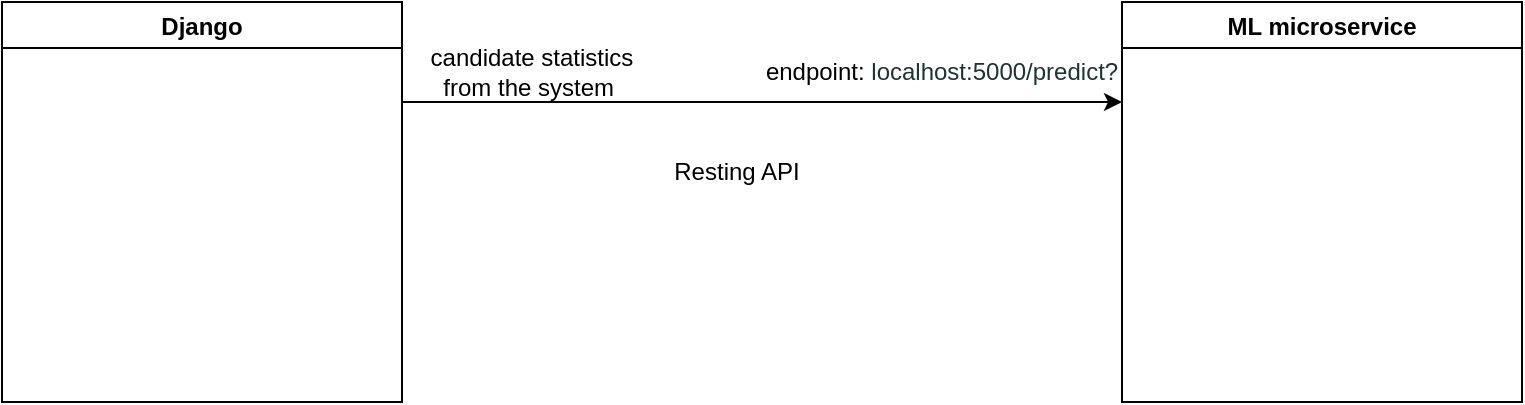 <mxfile version="15.7.0" type="github">
  <diagram id="p9we1PREpxg-fU_-aA_i" name="Page-1">
    <mxGraphModel dx="652" dy="340" grid="1" gridSize="10" guides="1" tooltips="1" connect="1" arrows="1" fold="1" page="1" pageScale="1" pageWidth="850" pageHeight="1100" math="0" shadow="0">
      <root>
        <mxCell id="0" />
        <mxCell id="1" parent="0" />
        <mxCell id="DfuxY6AN9QbSYxq4S6AP-1" value="Django" style="swimlane;" vertex="1" parent="1">
          <mxGeometry x="30" y="440" width="200" height="200" as="geometry" />
        </mxCell>
        <mxCell id="DfuxY6AN9QbSYxq4S6AP-2" value="" style="endArrow=classic;html=1;rounded=0;exitX=1;exitY=0.25;exitDx=0;exitDy=0;entryX=0;entryY=0.25;entryDx=0;entryDy=0;" edge="1" parent="1" source="DfuxY6AN9QbSYxq4S6AP-1" target="DfuxY6AN9QbSYxq4S6AP-3">
          <mxGeometry width="50" height="50" relative="1" as="geometry">
            <mxPoint x="400" y="590" as="sourcePoint" />
            <mxPoint x="600" y="500" as="targetPoint" />
          </mxGeometry>
        </mxCell>
        <mxCell id="DfuxY6AN9QbSYxq4S6AP-3" value="ML microservice" style="swimlane;" vertex="1" parent="1">
          <mxGeometry x="590" y="440" width="200" height="200" as="geometry" />
        </mxCell>
        <mxCell id="DfuxY6AN9QbSYxq4S6AP-4" value="Resting API" style="text;html=1;strokeColor=none;fillColor=none;align=center;verticalAlign=middle;whiteSpace=wrap;rounded=0;" vertex="1" parent="1">
          <mxGeometry x="350" y="510" width="95" height="30" as="geometry" />
        </mxCell>
        <mxCell id="DfuxY6AN9QbSYxq4S6AP-5" value="candidate statistics from the system&amp;nbsp;" style="text;html=1;strokeColor=none;fillColor=none;align=center;verticalAlign=middle;whiteSpace=wrap;rounded=0;" vertex="1" parent="1">
          <mxGeometry x="230" y="460" width="130" height="30" as="geometry" />
        </mxCell>
        <mxCell id="DfuxY6AN9QbSYxq4S6AP-6" value="endpoint:&amp;nbsp;&lt;span style=&quot;font-family: inherit ; font-size: inherit ; font-style: inherit ; font-weight: inherit ; color: rgb(31 , 51 , 51)&quot;&gt;localhost:5000/predict?&lt;/span&gt;" style="text;html=1;strokeColor=none;fillColor=none;align=center;verticalAlign=middle;whiteSpace=wrap;rounded=0;" vertex="1" parent="1">
          <mxGeometry x="470" y="460" width="60" height="30" as="geometry" />
        </mxCell>
      </root>
    </mxGraphModel>
  </diagram>
</mxfile>
